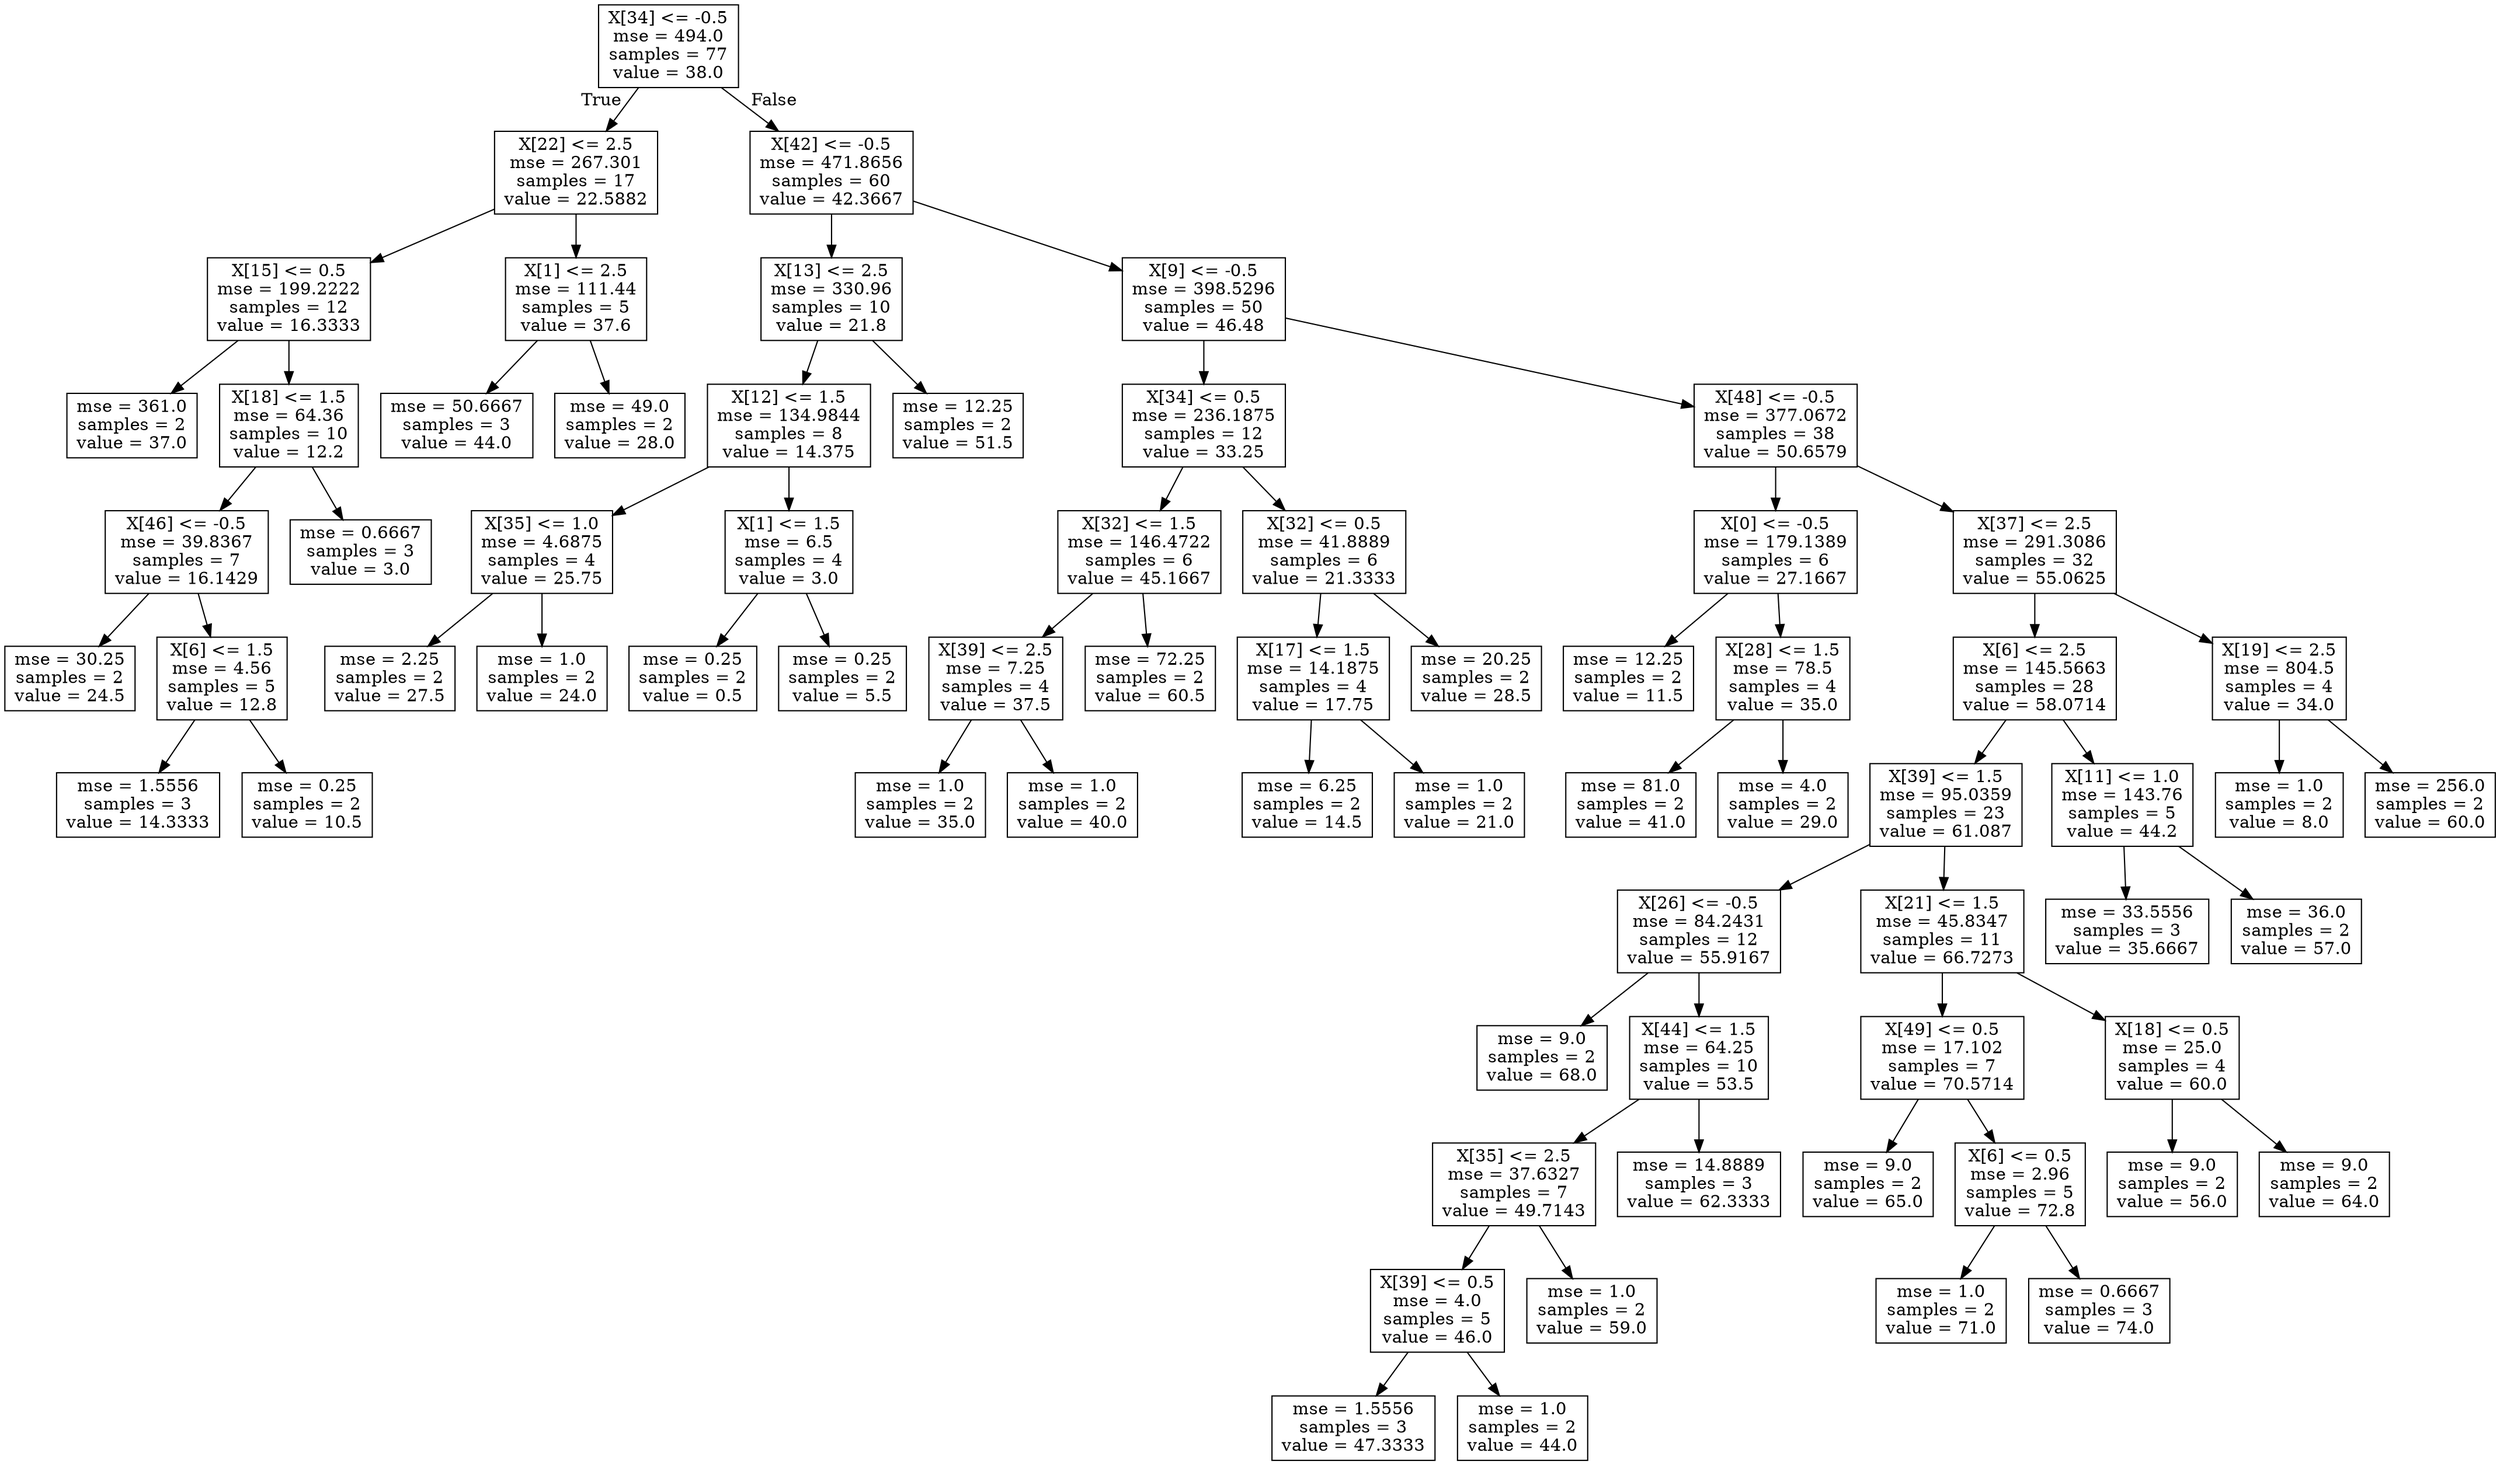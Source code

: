 digraph Tree {
node [shape=box] ;
0 [label="X[34] <= -0.5\nmse = 494.0\nsamples = 77\nvalue = 38.0"] ;
1 [label="X[22] <= 2.5\nmse = 267.301\nsamples = 17\nvalue = 22.5882"] ;
0 -> 1 [labeldistance=2.5, labelangle=45, headlabel="True"] ;
2 [label="X[15] <= 0.5\nmse = 199.2222\nsamples = 12\nvalue = 16.3333"] ;
1 -> 2 ;
3 [label="mse = 361.0\nsamples = 2\nvalue = 37.0"] ;
2 -> 3 ;
4 [label="X[18] <= 1.5\nmse = 64.36\nsamples = 10\nvalue = 12.2"] ;
2 -> 4 ;
5 [label="X[46] <= -0.5\nmse = 39.8367\nsamples = 7\nvalue = 16.1429"] ;
4 -> 5 ;
6 [label="mse = 30.25\nsamples = 2\nvalue = 24.5"] ;
5 -> 6 ;
7 [label="X[6] <= 1.5\nmse = 4.56\nsamples = 5\nvalue = 12.8"] ;
5 -> 7 ;
8 [label="mse = 1.5556\nsamples = 3\nvalue = 14.3333"] ;
7 -> 8 ;
9 [label="mse = 0.25\nsamples = 2\nvalue = 10.5"] ;
7 -> 9 ;
10 [label="mse = 0.6667\nsamples = 3\nvalue = 3.0"] ;
4 -> 10 ;
11 [label="X[1] <= 2.5\nmse = 111.44\nsamples = 5\nvalue = 37.6"] ;
1 -> 11 ;
12 [label="mse = 50.6667\nsamples = 3\nvalue = 44.0"] ;
11 -> 12 ;
13 [label="mse = 49.0\nsamples = 2\nvalue = 28.0"] ;
11 -> 13 ;
14 [label="X[42] <= -0.5\nmse = 471.8656\nsamples = 60\nvalue = 42.3667"] ;
0 -> 14 [labeldistance=2.5, labelangle=-45, headlabel="False"] ;
15 [label="X[13] <= 2.5\nmse = 330.96\nsamples = 10\nvalue = 21.8"] ;
14 -> 15 ;
16 [label="X[12] <= 1.5\nmse = 134.9844\nsamples = 8\nvalue = 14.375"] ;
15 -> 16 ;
17 [label="X[35] <= 1.0\nmse = 4.6875\nsamples = 4\nvalue = 25.75"] ;
16 -> 17 ;
18 [label="mse = 2.25\nsamples = 2\nvalue = 27.5"] ;
17 -> 18 ;
19 [label="mse = 1.0\nsamples = 2\nvalue = 24.0"] ;
17 -> 19 ;
20 [label="X[1] <= 1.5\nmse = 6.5\nsamples = 4\nvalue = 3.0"] ;
16 -> 20 ;
21 [label="mse = 0.25\nsamples = 2\nvalue = 0.5"] ;
20 -> 21 ;
22 [label="mse = 0.25\nsamples = 2\nvalue = 5.5"] ;
20 -> 22 ;
23 [label="mse = 12.25\nsamples = 2\nvalue = 51.5"] ;
15 -> 23 ;
24 [label="X[9] <= -0.5\nmse = 398.5296\nsamples = 50\nvalue = 46.48"] ;
14 -> 24 ;
25 [label="X[34] <= 0.5\nmse = 236.1875\nsamples = 12\nvalue = 33.25"] ;
24 -> 25 ;
26 [label="X[32] <= 1.5\nmse = 146.4722\nsamples = 6\nvalue = 45.1667"] ;
25 -> 26 ;
27 [label="X[39] <= 2.5\nmse = 7.25\nsamples = 4\nvalue = 37.5"] ;
26 -> 27 ;
28 [label="mse = 1.0\nsamples = 2\nvalue = 35.0"] ;
27 -> 28 ;
29 [label="mse = 1.0\nsamples = 2\nvalue = 40.0"] ;
27 -> 29 ;
30 [label="mse = 72.25\nsamples = 2\nvalue = 60.5"] ;
26 -> 30 ;
31 [label="X[32] <= 0.5\nmse = 41.8889\nsamples = 6\nvalue = 21.3333"] ;
25 -> 31 ;
32 [label="X[17] <= 1.5\nmse = 14.1875\nsamples = 4\nvalue = 17.75"] ;
31 -> 32 ;
33 [label="mse = 6.25\nsamples = 2\nvalue = 14.5"] ;
32 -> 33 ;
34 [label="mse = 1.0\nsamples = 2\nvalue = 21.0"] ;
32 -> 34 ;
35 [label="mse = 20.25\nsamples = 2\nvalue = 28.5"] ;
31 -> 35 ;
36 [label="X[48] <= -0.5\nmse = 377.0672\nsamples = 38\nvalue = 50.6579"] ;
24 -> 36 ;
37 [label="X[0] <= -0.5\nmse = 179.1389\nsamples = 6\nvalue = 27.1667"] ;
36 -> 37 ;
38 [label="mse = 12.25\nsamples = 2\nvalue = 11.5"] ;
37 -> 38 ;
39 [label="X[28] <= 1.5\nmse = 78.5\nsamples = 4\nvalue = 35.0"] ;
37 -> 39 ;
40 [label="mse = 81.0\nsamples = 2\nvalue = 41.0"] ;
39 -> 40 ;
41 [label="mse = 4.0\nsamples = 2\nvalue = 29.0"] ;
39 -> 41 ;
42 [label="X[37] <= 2.5\nmse = 291.3086\nsamples = 32\nvalue = 55.0625"] ;
36 -> 42 ;
43 [label="X[6] <= 2.5\nmse = 145.5663\nsamples = 28\nvalue = 58.0714"] ;
42 -> 43 ;
44 [label="X[39] <= 1.5\nmse = 95.0359\nsamples = 23\nvalue = 61.087"] ;
43 -> 44 ;
45 [label="X[26] <= -0.5\nmse = 84.2431\nsamples = 12\nvalue = 55.9167"] ;
44 -> 45 ;
46 [label="mse = 9.0\nsamples = 2\nvalue = 68.0"] ;
45 -> 46 ;
47 [label="X[44] <= 1.5\nmse = 64.25\nsamples = 10\nvalue = 53.5"] ;
45 -> 47 ;
48 [label="X[35] <= 2.5\nmse = 37.6327\nsamples = 7\nvalue = 49.7143"] ;
47 -> 48 ;
49 [label="X[39] <= 0.5\nmse = 4.0\nsamples = 5\nvalue = 46.0"] ;
48 -> 49 ;
50 [label="mse = 1.5556\nsamples = 3\nvalue = 47.3333"] ;
49 -> 50 ;
51 [label="mse = 1.0\nsamples = 2\nvalue = 44.0"] ;
49 -> 51 ;
52 [label="mse = 1.0\nsamples = 2\nvalue = 59.0"] ;
48 -> 52 ;
53 [label="mse = 14.8889\nsamples = 3\nvalue = 62.3333"] ;
47 -> 53 ;
54 [label="X[21] <= 1.5\nmse = 45.8347\nsamples = 11\nvalue = 66.7273"] ;
44 -> 54 ;
55 [label="X[49] <= 0.5\nmse = 17.102\nsamples = 7\nvalue = 70.5714"] ;
54 -> 55 ;
56 [label="mse = 9.0\nsamples = 2\nvalue = 65.0"] ;
55 -> 56 ;
57 [label="X[6] <= 0.5\nmse = 2.96\nsamples = 5\nvalue = 72.8"] ;
55 -> 57 ;
58 [label="mse = 1.0\nsamples = 2\nvalue = 71.0"] ;
57 -> 58 ;
59 [label="mse = 0.6667\nsamples = 3\nvalue = 74.0"] ;
57 -> 59 ;
60 [label="X[18] <= 0.5\nmse = 25.0\nsamples = 4\nvalue = 60.0"] ;
54 -> 60 ;
61 [label="mse = 9.0\nsamples = 2\nvalue = 56.0"] ;
60 -> 61 ;
62 [label="mse = 9.0\nsamples = 2\nvalue = 64.0"] ;
60 -> 62 ;
63 [label="X[11] <= 1.0\nmse = 143.76\nsamples = 5\nvalue = 44.2"] ;
43 -> 63 ;
64 [label="mse = 33.5556\nsamples = 3\nvalue = 35.6667"] ;
63 -> 64 ;
65 [label="mse = 36.0\nsamples = 2\nvalue = 57.0"] ;
63 -> 65 ;
66 [label="X[19] <= 2.5\nmse = 804.5\nsamples = 4\nvalue = 34.0"] ;
42 -> 66 ;
67 [label="mse = 1.0\nsamples = 2\nvalue = 8.0"] ;
66 -> 67 ;
68 [label="mse = 256.0\nsamples = 2\nvalue = 60.0"] ;
66 -> 68 ;
}